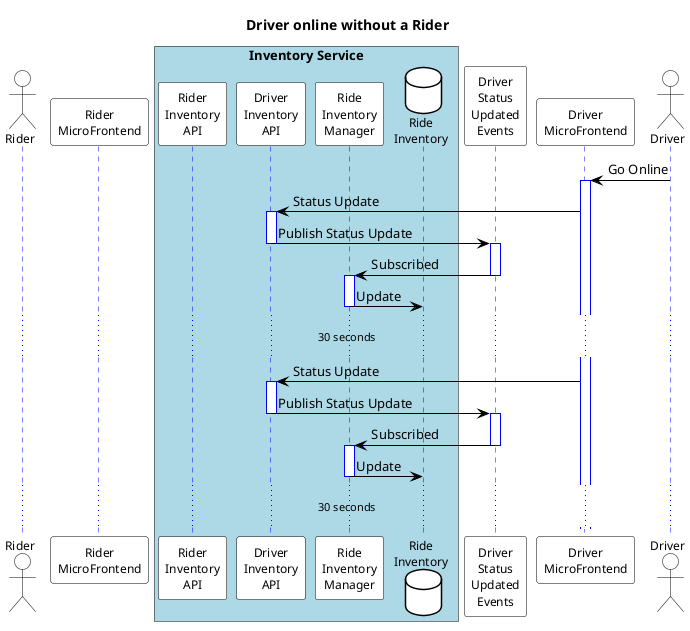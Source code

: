 @startuml
skinparam sequence {

ArrowColor Black
ActorBorderColor Black
LifeLineBorderColor blue
LifeLineBackgroundColor White

ParticipantBorderColor Black
ParticipantBackgroundColor White

ParticipantFontSize 12
ParticipantFontColor Black

ActorBackgroundColor White
ActorFontColor Black
ActorFontSize 12

boxBorderColor Black

}

skinparam databaseBackgroundColor White
skinparam databaseFontColor Black
skinparam databaseBorderColor Black
skinparam databaseFontSize 12
skinparam shadowing false



Actor Rider

Participant "Rider\nMicroFrontend"

Box "Inventory Service" #lightblue
Participant "Rider\nInventory\nAPI"
Participant "Driver\nInventory\nAPI"
Participant "Ride\nInventory\nManager"
Database "Ride\nInventory"
End box

Participant "Driver\nStatus\nUpdated\nEvents"

'Box #LightGrey
'Participant "Order\nFulfillment\nOrchestration"
'Database "Ride\nOrders"
'End Box

Participant "Driver\nMicroFrontend"

Actor Driver

title Driver online without a Rider

Driver -> "Driver\nMicroFrontend": Go Online
activate "Driver\nMicroFrontend"

"Driver\nMicroFrontend" -> "Driver\nInventory\nAPI": Status Update
activate "Driver\nInventory\nAPI"

"Driver\nInventory\nAPI" -> "Driver\nStatus\nUpdated\nEvents": Publish Status Update

deactivate "Driver\nInventory\nAPI"

activate "Driver\nStatus\nUpdated\nEvents"
"Driver\nStatus\nUpdated\nEvents" -> "Ride\nInventory\nManager": Subscribed
deactivate "Driver\nStatus\nUpdated\nEvents"

activate "Ride\nInventory\nManager"
"Ride\nInventory\nManager" -> "Ride\nInventory": Update
deactivate

...30 seconds...

"Driver\nMicroFrontend" -> "Driver\nInventory\nAPI": Status Update
activate "Driver\nInventory\nAPI"

"Driver\nInventory\nAPI" -> "Driver\nStatus\nUpdated\nEvents": Publish Status Update

deactivate "Driver\nInventory\nAPI"

activate "Driver\nStatus\nUpdated\nEvents"
"Driver\nStatus\nUpdated\nEvents" -> "Ride\nInventory\nManager": Subscribed
deactivate "Driver\nStatus\nUpdated\nEvents"

activate "Ride\nInventory\nManager"
"Ride\nInventory\nManager" -> "Ride\nInventory": Update
deactivate

...30 seconds...




@enduml